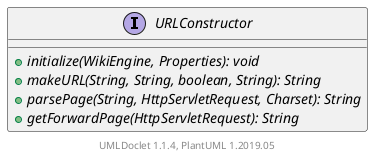 @startuml

    interface URLConstructor [[URLConstructor.html]] {
        {abstract} +initialize(WikiEngine, Properties): void
        {abstract} +makeURL(String, String, boolean, String): String
        {abstract} +parsePage(String, HttpServletRequest, Charset): String
        {abstract} +getForwardPage(HttpServletRequest): String
    }


    center footer UMLDoclet 1.1.4, PlantUML 1.2019.05
@enduml
